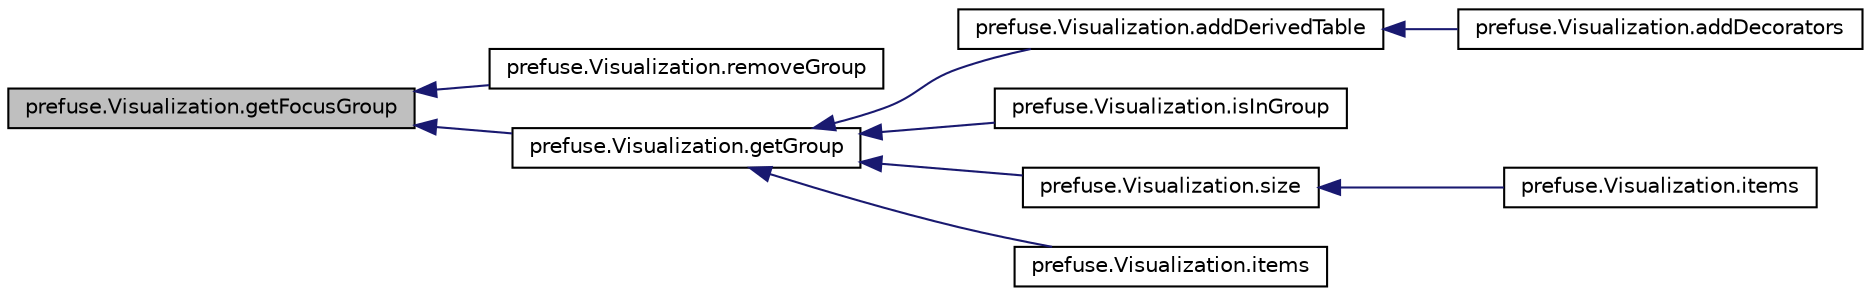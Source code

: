 digraph G
{
  edge [fontname="Helvetica",fontsize="10",labelfontname="Helvetica",labelfontsize="10"];
  node [fontname="Helvetica",fontsize="10",shape=record];
  rankdir="LR";
  Node1 [label="prefuse.Visualization.getFocusGroup",height=0.2,width=0.4,color="black", fillcolor="grey75", style="filled" fontcolor="black"];
  Node1 -> Node2 [dir="back",color="midnightblue",fontsize="10",style="solid",fontname="Helvetica"];
  Node2 [label="prefuse.Visualization.removeGroup",height=0.2,width=0.4,color="black", fillcolor="white", style="filled",URL="$classprefuse_1_1_visualization.html#a64ef5f9f69c0a9dcd7732f9670d9989f"];
  Node1 -> Node3 [dir="back",color="midnightblue",fontsize="10",style="solid",fontname="Helvetica"];
  Node3 [label="prefuse.Visualization.getGroup",height=0.2,width=0.4,color="black", fillcolor="white", style="filled",URL="$classprefuse_1_1_visualization.html#a4248f9de3889ea8a6f42cdcc8f05d1f8"];
  Node3 -> Node4 [dir="back",color="midnightblue",fontsize="10",style="solid",fontname="Helvetica"];
  Node4 [label="prefuse.Visualization.addDerivedTable",height=0.2,width=0.4,color="black", fillcolor="white", style="filled",URL="$classprefuse_1_1_visualization.html#a243530ab544ea31f7b03519dc4c04510"];
  Node4 -> Node5 [dir="back",color="midnightblue",fontsize="10",style="solid",fontname="Helvetica"];
  Node5 [label="prefuse.Visualization.addDecorators",height=0.2,width=0.4,color="black", fillcolor="white", style="filled",URL="$classprefuse_1_1_visualization.html#a6dfcfaf77f89086205215c638cd5e084"];
  Node3 -> Node6 [dir="back",color="midnightblue",fontsize="10",style="solid",fontname="Helvetica"];
  Node6 [label="prefuse.Visualization.isInGroup",height=0.2,width=0.4,color="black", fillcolor="white", style="filled",URL="$classprefuse_1_1_visualization.html#aabf1192748054a449d805ef44043d081"];
  Node3 -> Node7 [dir="back",color="midnightblue",fontsize="10",style="solid",fontname="Helvetica"];
  Node7 [label="prefuse.Visualization.size",height=0.2,width=0.4,color="black", fillcolor="white", style="filled",URL="$classprefuse_1_1_visualization.html#a57ab6fd894c7c63528bd1dead1a19956"];
  Node7 -> Node8 [dir="back",color="midnightblue",fontsize="10",style="solid",fontname="Helvetica"];
  Node8 [label="prefuse.Visualization.items",height=0.2,width=0.4,color="black", fillcolor="white", style="filled",URL="$classprefuse_1_1_visualization.html#a6c3b3afd67dbfbb043cd88bbd381455c"];
  Node3 -> Node9 [dir="back",color="midnightblue",fontsize="10",style="solid",fontname="Helvetica"];
  Node9 [label="prefuse.Visualization.items",height=0.2,width=0.4,color="black", fillcolor="white", style="filled",URL="$classprefuse_1_1_visualization.html#a433c4633b6abd9b27fd05f89a1e53c25"];
}

